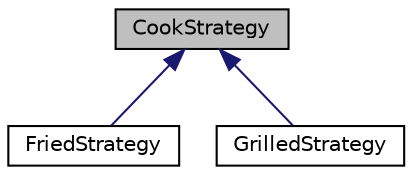 digraph "CookStrategy"
{
 // LATEX_PDF_SIZE
  edge [fontname="Helvetica",fontsize="10",labelfontname="Helvetica",labelfontsize="10"];
  node [fontname="Helvetica",fontsize="10",shape=record];
  Node1 [label="CookStrategy",height=0.2,width=0.4,color="black", fillcolor="grey75", style="filled", fontcolor="black",tooltip="The CookStrategy class represents a strategy for cooking a dish."];
  Node1 -> Node2 [dir="back",color="midnightblue",fontsize="10",style="solid",fontname="Helvetica"];
  Node2 [label="FriedStrategy",height=0.2,width=0.4,color="black", fillcolor="white", style="filled",URL="$classFriedStrategy.html",tooltip="The FriedStrategy class represents a cooking strategy for frying dishes."];
  Node1 -> Node3 [dir="back",color="midnightblue",fontsize="10",style="solid",fontname="Helvetica"];
  Node3 [label="GrilledStrategy",height=0.2,width=0.4,color="black", fillcolor="white", style="filled",URL="$classGrilledStrategy.html",tooltip="The GrilledStrategy class represents a cooking strategy for grilling dishes."];
}
